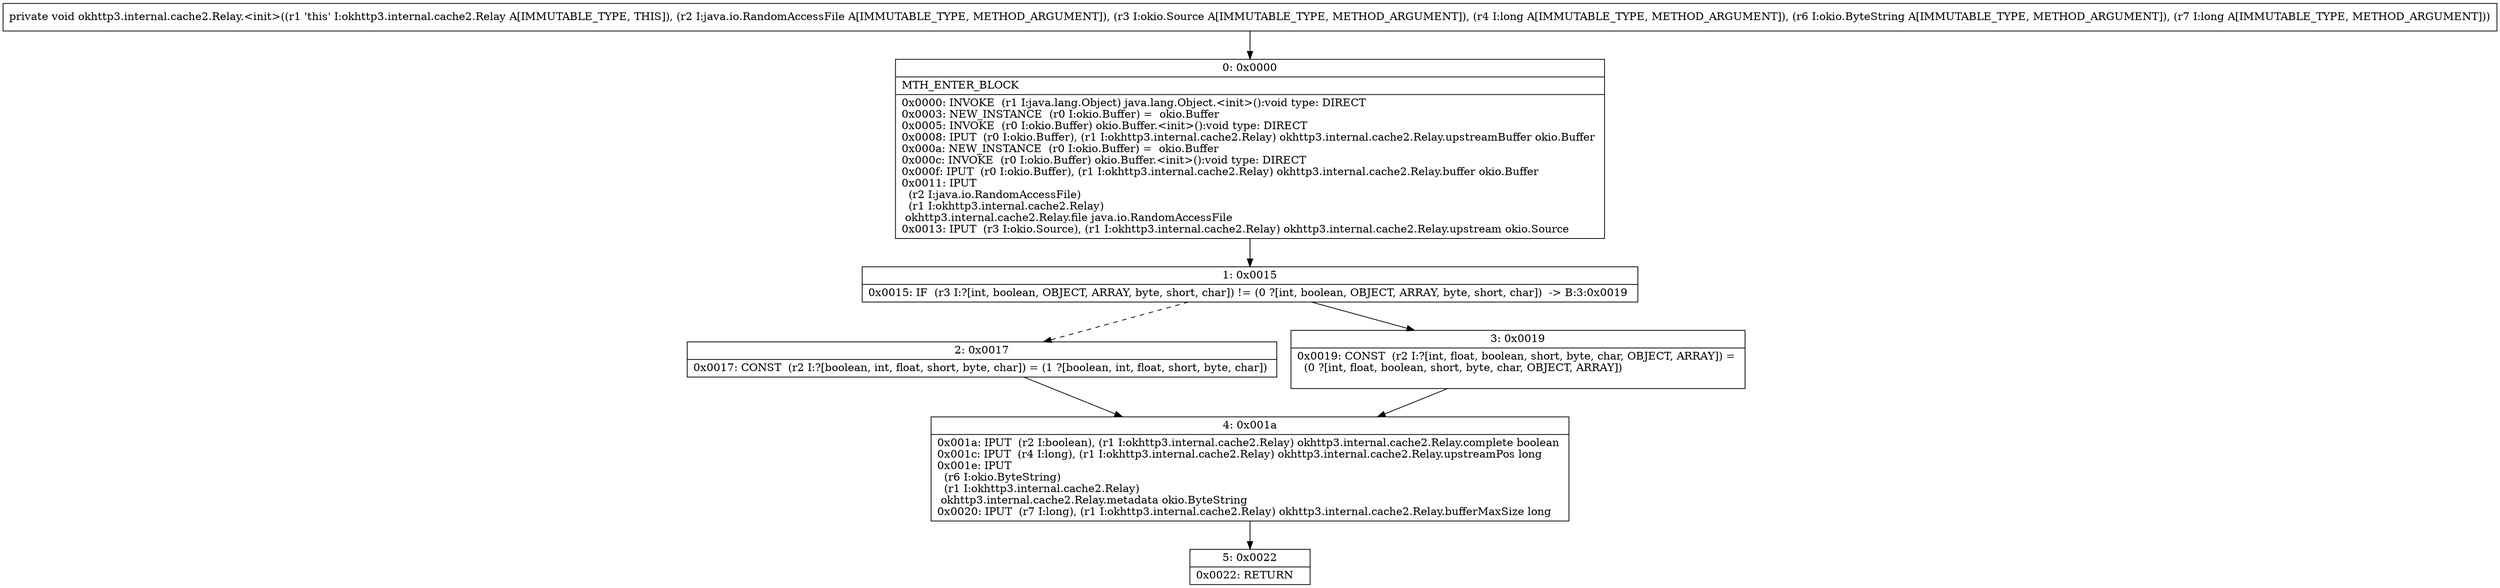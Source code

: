 digraph "CFG forokhttp3.internal.cache2.Relay.\<init\>(Ljava\/io\/RandomAccessFile;Lokio\/Source;JLokio\/ByteString;J)V" {
Node_0 [shape=record,label="{0\:\ 0x0000|MTH_ENTER_BLOCK\l|0x0000: INVOKE  (r1 I:java.lang.Object) java.lang.Object.\<init\>():void type: DIRECT \l0x0003: NEW_INSTANCE  (r0 I:okio.Buffer) =  okio.Buffer \l0x0005: INVOKE  (r0 I:okio.Buffer) okio.Buffer.\<init\>():void type: DIRECT \l0x0008: IPUT  (r0 I:okio.Buffer), (r1 I:okhttp3.internal.cache2.Relay) okhttp3.internal.cache2.Relay.upstreamBuffer okio.Buffer \l0x000a: NEW_INSTANCE  (r0 I:okio.Buffer) =  okio.Buffer \l0x000c: INVOKE  (r0 I:okio.Buffer) okio.Buffer.\<init\>():void type: DIRECT \l0x000f: IPUT  (r0 I:okio.Buffer), (r1 I:okhttp3.internal.cache2.Relay) okhttp3.internal.cache2.Relay.buffer okio.Buffer \l0x0011: IPUT  \l  (r2 I:java.io.RandomAccessFile)\l  (r1 I:okhttp3.internal.cache2.Relay)\l okhttp3.internal.cache2.Relay.file java.io.RandomAccessFile \l0x0013: IPUT  (r3 I:okio.Source), (r1 I:okhttp3.internal.cache2.Relay) okhttp3.internal.cache2.Relay.upstream okio.Source \l}"];
Node_1 [shape=record,label="{1\:\ 0x0015|0x0015: IF  (r3 I:?[int, boolean, OBJECT, ARRAY, byte, short, char]) != (0 ?[int, boolean, OBJECT, ARRAY, byte, short, char])  \-\> B:3:0x0019 \l}"];
Node_2 [shape=record,label="{2\:\ 0x0017|0x0017: CONST  (r2 I:?[boolean, int, float, short, byte, char]) = (1 ?[boolean, int, float, short, byte, char]) \l}"];
Node_3 [shape=record,label="{3\:\ 0x0019|0x0019: CONST  (r2 I:?[int, float, boolean, short, byte, char, OBJECT, ARRAY]) = \l  (0 ?[int, float, boolean, short, byte, char, OBJECT, ARRAY])\l \l}"];
Node_4 [shape=record,label="{4\:\ 0x001a|0x001a: IPUT  (r2 I:boolean), (r1 I:okhttp3.internal.cache2.Relay) okhttp3.internal.cache2.Relay.complete boolean \l0x001c: IPUT  (r4 I:long), (r1 I:okhttp3.internal.cache2.Relay) okhttp3.internal.cache2.Relay.upstreamPos long \l0x001e: IPUT  \l  (r6 I:okio.ByteString)\l  (r1 I:okhttp3.internal.cache2.Relay)\l okhttp3.internal.cache2.Relay.metadata okio.ByteString \l0x0020: IPUT  (r7 I:long), (r1 I:okhttp3.internal.cache2.Relay) okhttp3.internal.cache2.Relay.bufferMaxSize long \l}"];
Node_5 [shape=record,label="{5\:\ 0x0022|0x0022: RETURN   \l}"];
MethodNode[shape=record,label="{private void okhttp3.internal.cache2.Relay.\<init\>((r1 'this' I:okhttp3.internal.cache2.Relay A[IMMUTABLE_TYPE, THIS]), (r2 I:java.io.RandomAccessFile A[IMMUTABLE_TYPE, METHOD_ARGUMENT]), (r3 I:okio.Source A[IMMUTABLE_TYPE, METHOD_ARGUMENT]), (r4 I:long A[IMMUTABLE_TYPE, METHOD_ARGUMENT]), (r6 I:okio.ByteString A[IMMUTABLE_TYPE, METHOD_ARGUMENT]), (r7 I:long A[IMMUTABLE_TYPE, METHOD_ARGUMENT])) }"];
MethodNode -> Node_0;
Node_0 -> Node_1;
Node_1 -> Node_2[style=dashed];
Node_1 -> Node_3;
Node_2 -> Node_4;
Node_3 -> Node_4;
Node_4 -> Node_5;
}

